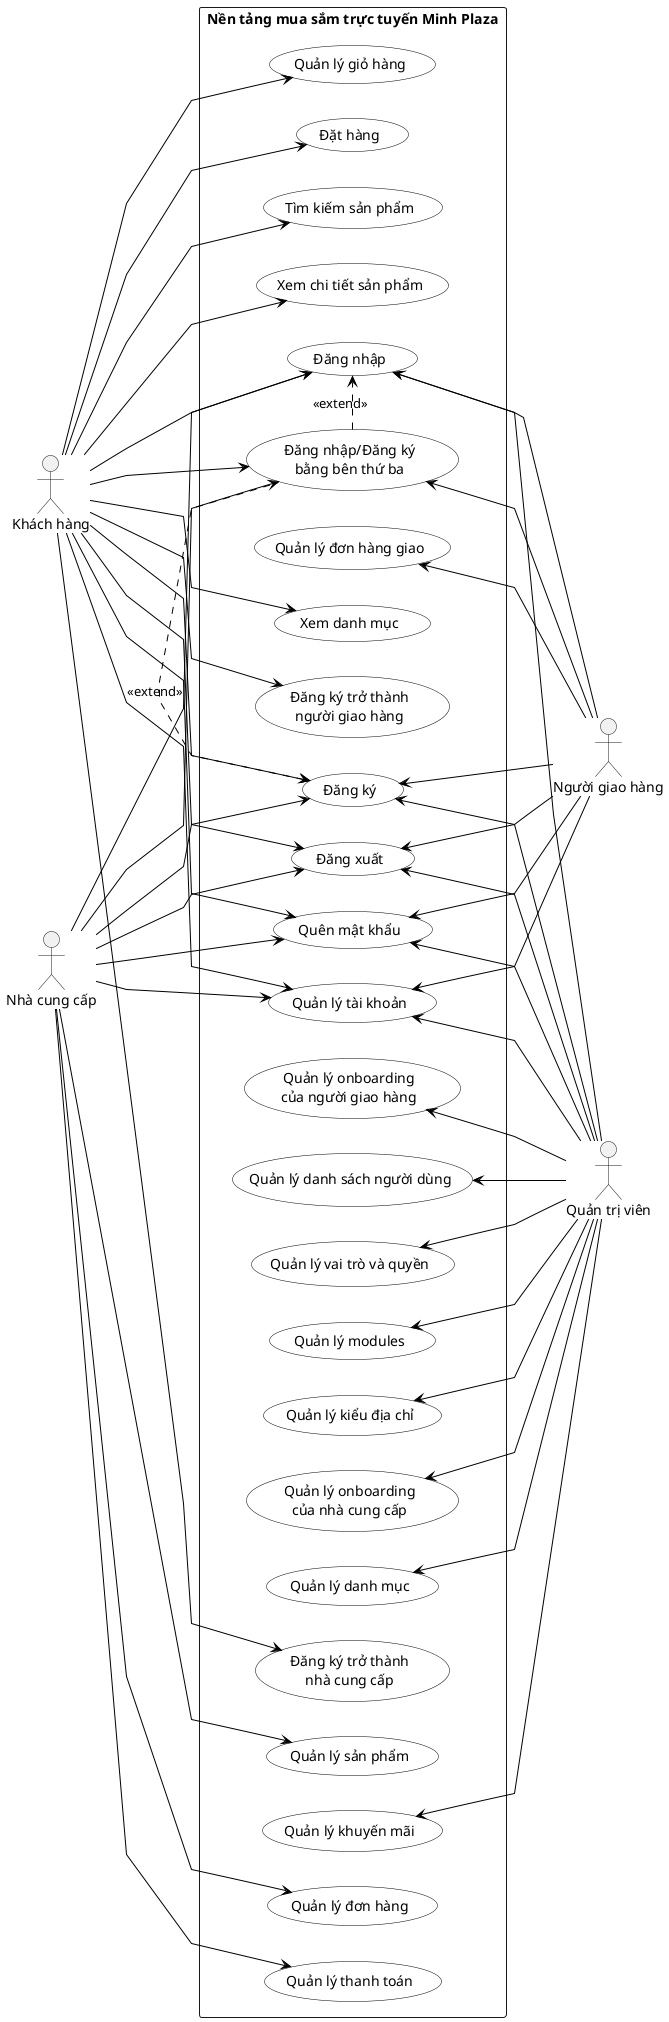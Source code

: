 @startuml
' Use horizontal layout with actors on both sides
left to right direction
' Improve visual appearance
skinparam usecase {
  BackgroundColor white
  BorderColor black
  ArrowColor black
}
skinparam packageStyle rectangle
skinparam linetype polyline
' Left actors
actor "Khách hàng" as kh
actor "Nhà cung cấp" as ncc
' Right actors
actor "Quản trị viên" as qtv
actor "Người giao hàng" as ngh
' Group common use cases in the middle (short names on same rows)
rectangle "Nền tảng mua sắm trực tuyến Minh Plaza" {
  ' Authentication use cases - rearranged for better layout
  usecase "Đăng ký" as UC2
  usecase "Đăng nhập/Đăng ký\nbằng bên thứ ba" as UC30
  usecase "Đăng nhập" as UC1

  usecase "Đăng xuất" as UC3
  usecase "Quên mật khẩu" as UC4

  ' User management use cases (admin)
  usecase "Quản lý danh sách người dùng" as UC5
  usecase "Quản lý vai trò và quyền" as UC6
  usecase "Quản lý modules" as UC7
  usecase "Quản lý kiểu địa chỉ" as UC8
  usecase "Quản lý onboarding\ncủa người giao hàng" as UC9
  usecase "Quản lý onboarding\ncủa nhà cung cấp" as UC31

  ' Account and profile use cases
  usecase "Quản lý tài khoản" as UC10

  ' Catalog management use cases
  usecase "Quản lý danh mục" as UC11
  usecase "Quản lý khuyến mãi" as UC12
  usecase "Quản lý sản phẩm" as UC19

  ' Customer-facing use cases
  usecase "Quản lý giỏ hàng" as UC13
  usecase "Tìm kiếm sản phẩm" as UC14
  usecase "Xem chi tiết sản phẩm" as UC15
  usecase "Đặt hàng" as UC16
  usecase "Xem danh mục" as UC18

  ' Supplier-facing use cases
  usecase "Quản lý đơn hàng" as UC21
  usecase "Quản lý thanh toán" as UC22

  ' Delivery person use cases
  usecase "Quản lý đơn hàng giao" as UC24

  ' New customer onboarding use cases
  usecase "Đăng ký trở thành\nngười giao hàng" as UC28
  usecase "Đăng ký trở thành\nnhà cung cấp" as UC29
}

' Extend relationships
UC2 <. UC30 : <<extend>>
UC30 .> UC1 : <<extend>>

' Connect actors to their use cases
' Khách hàng connections
kh --> UC1
kh --> UC2
kh --> UC3
kh --> UC4
kh --> UC10
kh --> UC13
kh --> UC14
kh --> UC15
kh --> UC16
kh --> UC18
kh --> UC28
kh --> UC29
kh --> UC30

' Nhà cung cấp connections
ncc --> UC1
ncc --> UC2
ncc --> UC3
ncc --> UC4
ncc --> UC10
ncc --> UC19
ncc --> UC21
ncc --> UC22
ncc --> UC30

' Admin connections
UC5 <-- qtv
UC6 <-- qtv
UC7 <-- qtv
UC8 <-- qtv
UC9 <-- qtv
UC31 <-- qtv
UC10 <-- qtv
UC11 <-- qtv
UC12 <-- qtv
UC1 <-- qtv
UC2 <-- qtv
UC3 <-- qtv
UC4 <-- qtv

' Delivery person connections
UC1 <-- ngh
UC2 <-- ngh
UC3 <-- ngh
UC4 <-- ngh
UC10 <-- ngh
UC24 <-- ngh
UC30 <-- ngh
@enduml